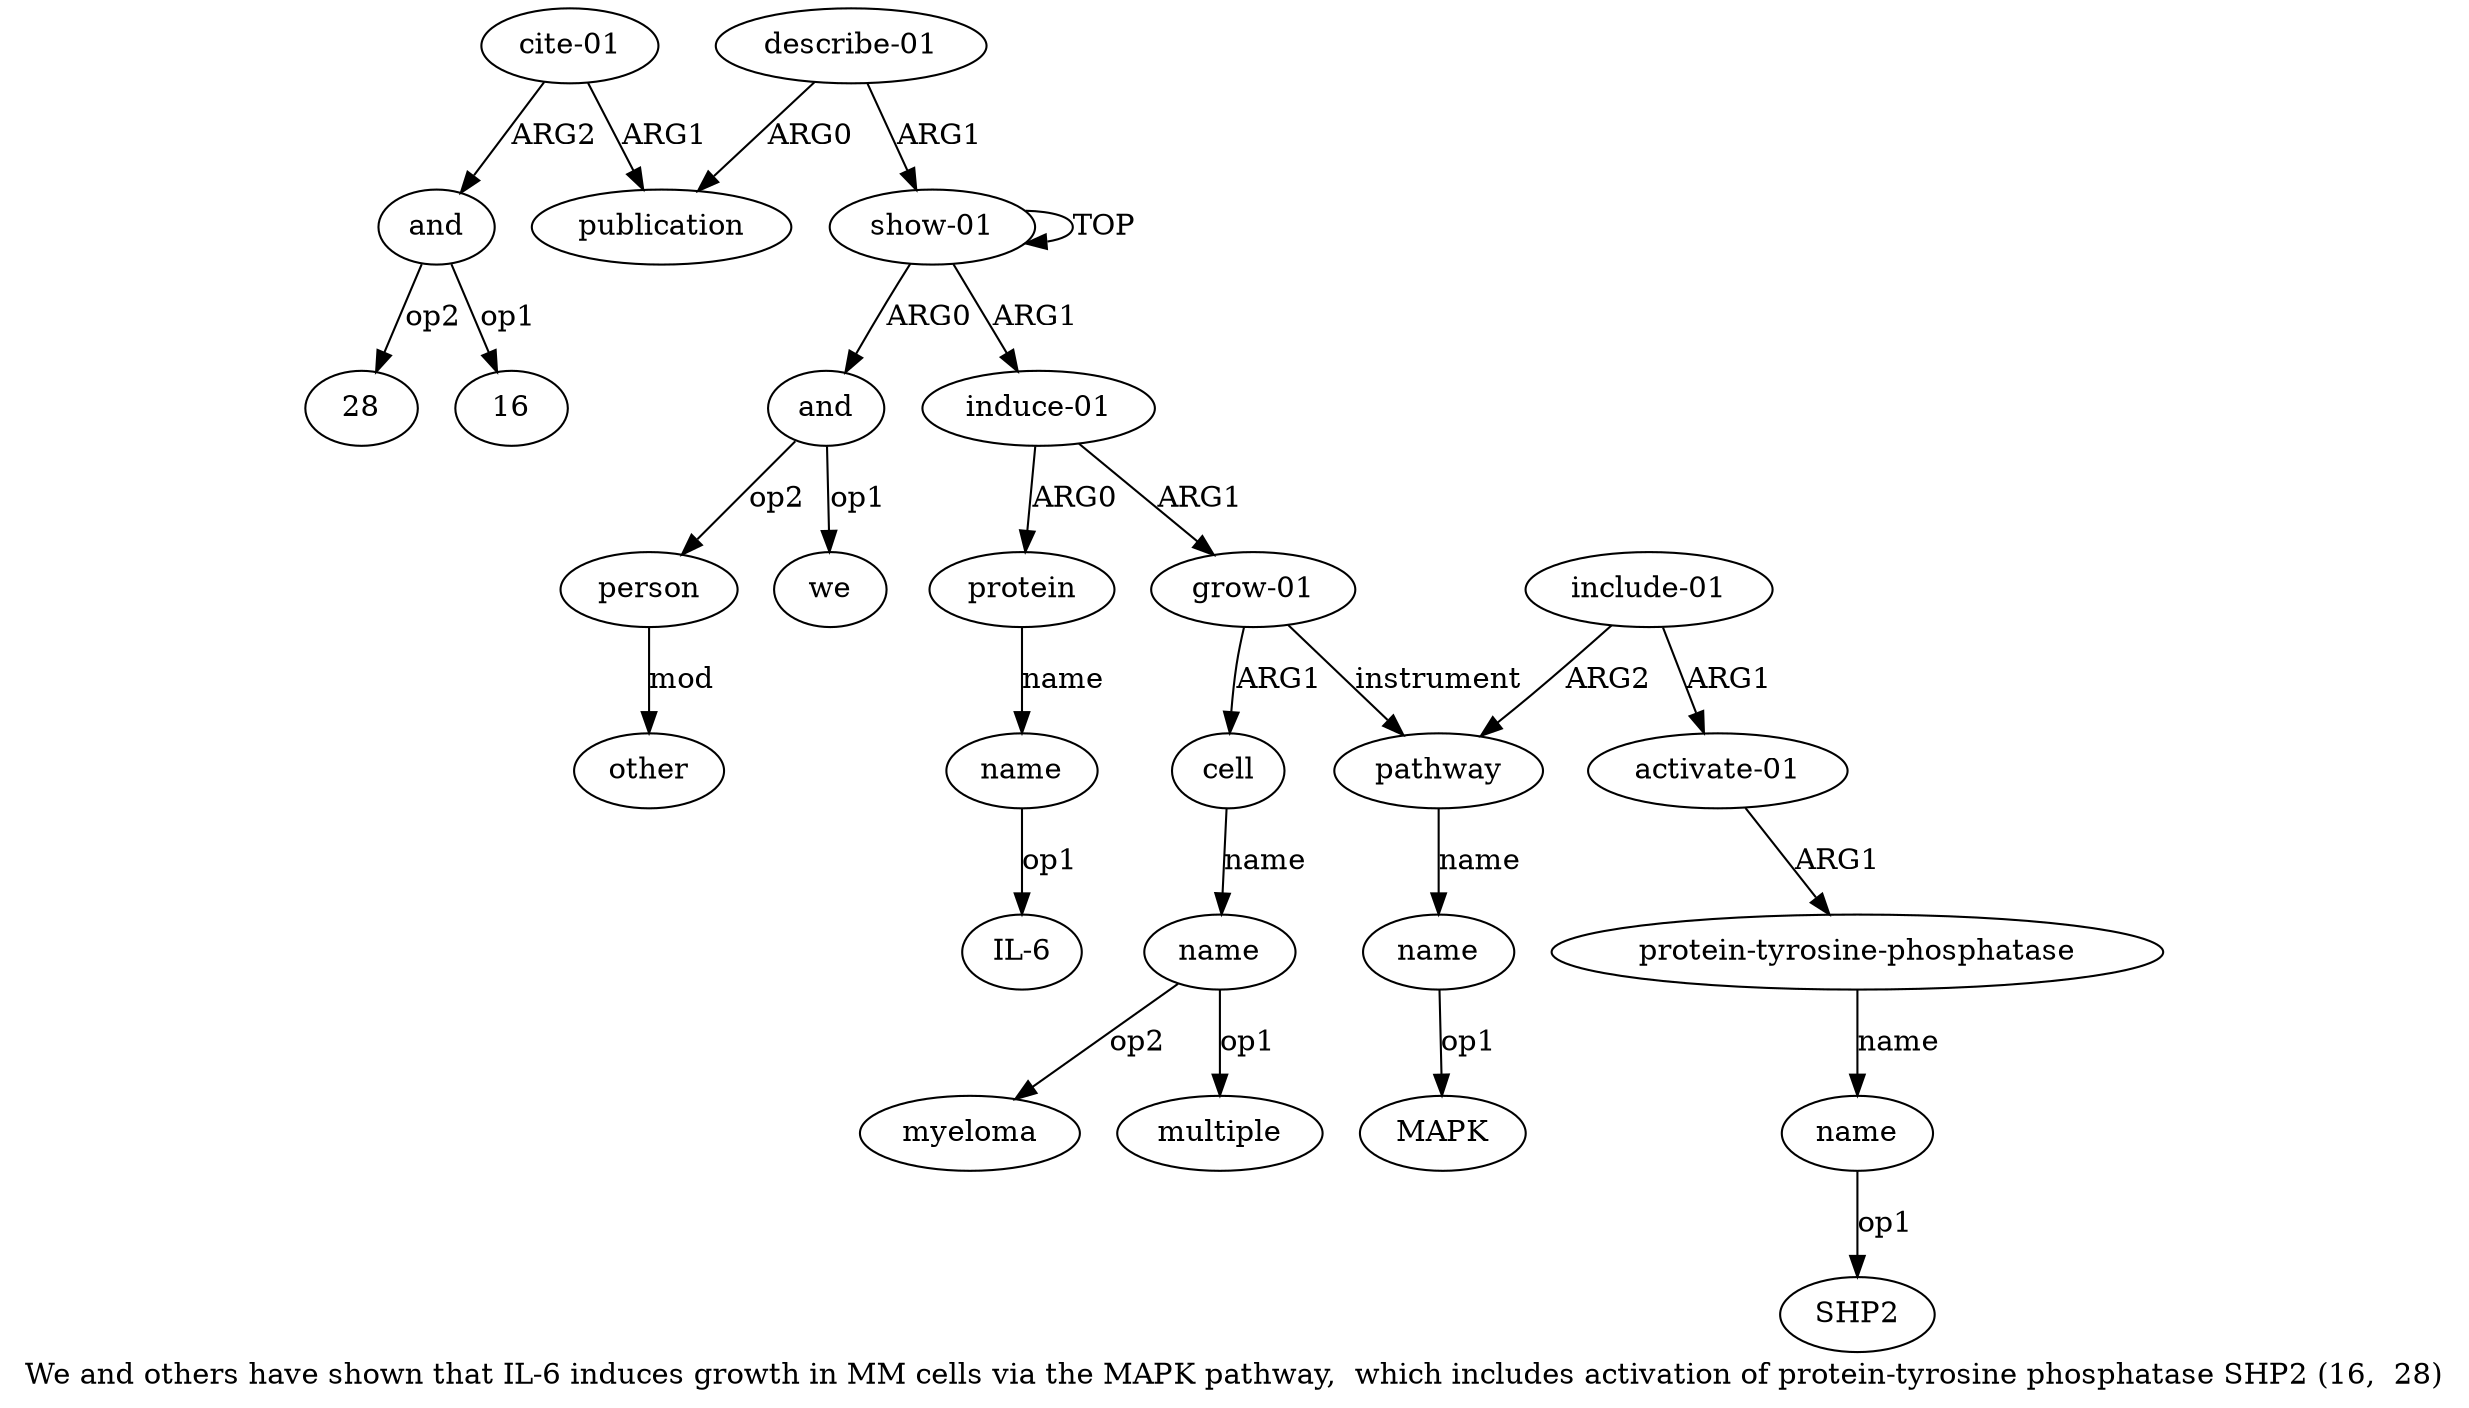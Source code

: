 digraph  {
	graph [label="We and others have shown that IL-6 induces growth in MM cells via the MAPK pathway,  which includes activation of protein-tyrosine \
phosphatase SHP2 (16,  28)"];
	node [label="\N"];
	a20	 [color=black,
		gold_ind=20,
		gold_label=and,
		label=and,
		test_ind=20,
		test_label=and];
	"a20 28"	 [color=black,
		gold_ind=-1,
		gold_label=28,
		label=28,
		test_ind=-1,
		test_label=28];
	a20 -> "a20 28" [key=0,
	color=black,
	gold_label=op2,
	label=op2,
	test_label=op2];
"a20 16" [color=black,
	gold_ind=-1,
	gold_label=16,
	label=16,
	test_ind=-1,
	test_label=16];
a20 -> "a20 16" [key=0,
color=black,
gold_label=op1,
label=op1,
test_label=op1];
"a7 IL-6" [color=black,
gold_ind=-1,
gold_label="IL-6",
label="IL-6",
test_ind=-1,
test_label="IL-6"];
"a12 MAPK" [color=black,
gold_ind=-1,
gold_label=MAPK,
label=MAPK,
test_ind=-1,
test_label=MAPK];
"a10 multiple" [color=black,
gold_ind=-1,
gold_label=multiple,
label=multiple,
test_ind=-1,
test_label=multiple];
"a10 myeloma" [color=black,
gold_ind=-1,
gold_label=myeloma,
label=myeloma,
test_ind=-1,
test_label=myeloma];
a15 [color=black,
gold_ind=15,
gold_label="protein-tyrosine-phosphatase",
label="protein-tyrosine-phosphatase",
test_ind=15,
test_label="protein-tyrosine-phosphatase"];
a16 [color=black,
gold_ind=16,
gold_label=name,
label=name,
test_ind=16,
test_label=name];
a15 -> a16 [key=0,
color=black,
gold_label=name,
label=name,
test_label=name];
a14 [color=black,
gold_ind=14,
gold_label="activate-01",
label="activate-01",
test_ind=14,
test_label="activate-01"];
a14 -> a15 [key=0,
color=black,
gold_label=ARG1,
label=ARG1,
test_label=ARG1];
a17 [color=black,
gold_ind=17,
gold_label="describe-01",
label="describe-01",
test_ind=17,
test_label="describe-01"];
a18 [color=black,
gold_ind=18,
gold_label=publication,
label=publication,
test_ind=18,
test_label=publication];
a17 -> a18 [key=0,
color=black,
gold_label=ARG0,
label=ARG0,
test_label=ARG0];
a0 [color=black,
gold_ind=0,
gold_label="show-01",
label="show-01",
test_ind=0,
test_label="show-01"];
a17 -> a0 [key=0,
color=black,
gold_label=ARG1,
label=ARG1,
test_label=ARG1];
"a16 SHP2" [color=black,
gold_ind=-1,
gold_label=SHP2,
label=SHP2,
test_ind=-1,
test_label=SHP2];
a16 -> "a16 SHP2" [key=0,
color=black,
gold_label=op1,
label=op1,
test_label=op1];
a11 [color=black,
gold_ind=11,
gold_label=pathway,
label=pathway,
test_ind=11,
test_label=pathway];
a12 [color=black,
gold_ind=12,
gold_label=name,
label=name,
test_ind=12,
test_label=name];
a11 -> a12 [key=0,
color=black,
gold_label=name,
label=name,
test_label=name];
a10 [color=black,
gold_ind=10,
gold_label=name,
label=name,
test_ind=10,
test_label=name];
a10 -> "a10 multiple" [key=0,
color=black,
gold_label=op1,
label=op1,
test_label=op1];
a10 -> "a10 myeloma" [key=0,
color=black,
gold_label=op2,
label=op2,
test_label=op2];
a13 [color=black,
gold_ind=13,
gold_label="include-01",
label="include-01",
test_ind=13,
test_label="include-01"];
a13 -> a14 [key=0,
color=black,
gold_label=ARG1,
label=ARG1,
test_label=ARG1];
a13 -> a11 [key=0,
color=black,
gold_label=ARG2,
label=ARG2,
test_label=ARG2];
a12 -> "a12 MAPK" [key=0,
color=black,
gold_label=op1,
label=op1,
test_label=op1];
a19 [color=black,
gold_ind=19,
gold_label="cite-01",
label="cite-01",
test_ind=19,
test_label="cite-01"];
a19 -> a20 [key=0,
color=black,
gold_label=ARG2,
label=ARG2,
test_label=ARG2];
a19 -> a18 [key=0,
color=black,
gold_label=ARG1,
label=ARG1,
test_label=ARG1];
a1 [color=black,
gold_ind=1,
gold_label=and,
label=and,
test_ind=1,
test_label=and];
a3 [color=black,
gold_ind=3,
gold_label=person,
label=person,
test_ind=3,
test_label=person];
a1 -> a3 [key=0,
color=black,
gold_label=op2,
label=op2,
test_label=op2];
a2 [color=black,
gold_ind=2,
gold_label=we,
label=we,
test_ind=2,
test_label=we];
a1 -> a2 [key=0,
color=black,
gold_label=op1,
label=op1,
test_label=op1];
a0 -> a1 [key=0,
color=black,
gold_label=ARG0,
label=ARG0,
test_label=ARG0];
a0 -> a0 [key=0,
color=black,
gold_label=TOP,
label=TOP,
test_label=TOP];
a5 [color=black,
gold_ind=5,
gold_label="induce-01",
label="induce-01",
test_ind=5,
test_label="induce-01"];
a0 -> a5 [key=0,
color=black,
gold_label=ARG1,
label=ARG1,
test_label=ARG1];
a4 [color=black,
gold_ind=4,
gold_label=other,
label=other,
test_ind=4,
test_label=other];
a3 -> a4 [key=0,
color=black,
gold_label=mod,
label=mod,
test_label=mod];
a6 [color=black,
gold_ind=6,
gold_label=protein,
label=protein,
test_ind=6,
test_label=protein];
a5 -> a6 [key=0,
color=black,
gold_label=ARG0,
label=ARG0,
test_label=ARG0];
a8 [color=black,
gold_ind=8,
gold_label="grow-01",
label="grow-01",
test_ind=8,
test_label="grow-01"];
a5 -> a8 [key=0,
color=black,
gold_label=ARG1,
label=ARG1,
test_label=ARG1];
a7 [color=black,
gold_ind=7,
gold_label=name,
label=name,
test_ind=7,
test_label=name];
a7 -> "a7 IL-6" [key=0,
color=black,
gold_label=op1,
label=op1,
test_label=op1];
a6 -> a7 [key=0,
color=black,
gold_label=name,
label=name,
test_label=name];
a9 [color=black,
gold_ind=9,
gold_label=cell,
label=cell,
test_ind=9,
test_label=cell];
a9 -> a10 [key=0,
color=black,
gold_label=name,
label=name,
test_label=name];
a8 -> a11 [key=0,
color=black,
gold_label=instrument,
label=instrument,
test_label=instrument];
a8 -> a9 [key=0,
color=black,
gold_label=ARG1,
label=ARG1,
test_label=ARG1];
}
